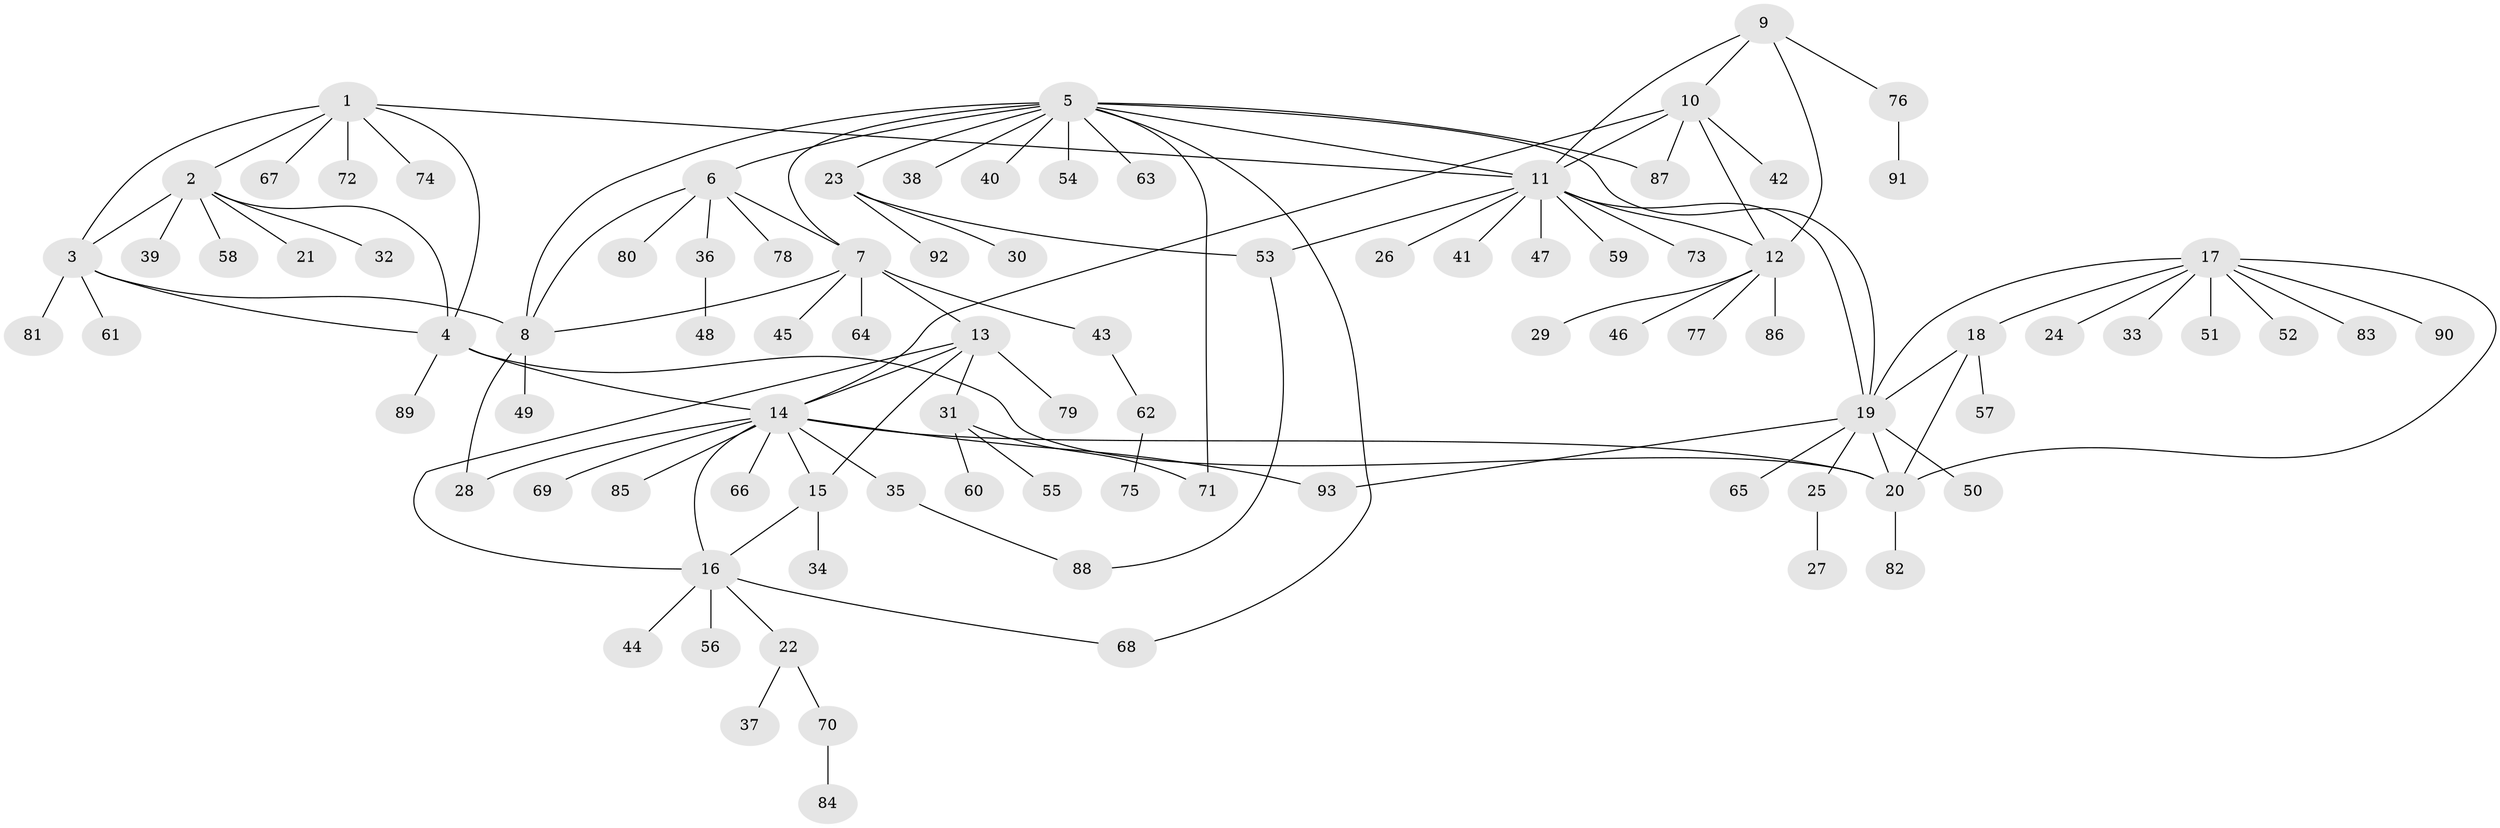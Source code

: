 // Generated by graph-tools (version 1.1) at 2025/11/02/27/25 16:11:29]
// undirected, 93 vertices, 120 edges
graph export_dot {
graph [start="1"]
  node [color=gray90,style=filled];
  1;
  2;
  3;
  4;
  5;
  6;
  7;
  8;
  9;
  10;
  11;
  12;
  13;
  14;
  15;
  16;
  17;
  18;
  19;
  20;
  21;
  22;
  23;
  24;
  25;
  26;
  27;
  28;
  29;
  30;
  31;
  32;
  33;
  34;
  35;
  36;
  37;
  38;
  39;
  40;
  41;
  42;
  43;
  44;
  45;
  46;
  47;
  48;
  49;
  50;
  51;
  52;
  53;
  54;
  55;
  56;
  57;
  58;
  59;
  60;
  61;
  62;
  63;
  64;
  65;
  66;
  67;
  68;
  69;
  70;
  71;
  72;
  73;
  74;
  75;
  76;
  77;
  78;
  79;
  80;
  81;
  82;
  83;
  84;
  85;
  86;
  87;
  88;
  89;
  90;
  91;
  92;
  93;
  1 -- 2;
  1 -- 3;
  1 -- 4;
  1 -- 11;
  1 -- 67;
  1 -- 72;
  1 -- 74;
  2 -- 3;
  2 -- 4;
  2 -- 21;
  2 -- 32;
  2 -- 39;
  2 -- 58;
  3 -- 4;
  3 -- 8;
  3 -- 61;
  3 -- 81;
  4 -- 14;
  4 -- 20;
  4 -- 89;
  5 -- 6;
  5 -- 7;
  5 -- 8;
  5 -- 11;
  5 -- 19;
  5 -- 23;
  5 -- 38;
  5 -- 40;
  5 -- 54;
  5 -- 63;
  5 -- 68;
  5 -- 71;
  5 -- 87;
  6 -- 7;
  6 -- 8;
  6 -- 36;
  6 -- 78;
  6 -- 80;
  7 -- 8;
  7 -- 13;
  7 -- 43;
  7 -- 45;
  7 -- 64;
  8 -- 28;
  8 -- 49;
  9 -- 10;
  9 -- 11;
  9 -- 12;
  9 -- 76;
  10 -- 11;
  10 -- 12;
  10 -- 14;
  10 -- 42;
  10 -- 87;
  11 -- 12;
  11 -- 19;
  11 -- 26;
  11 -- 41;
  11 -- 47;
  11 -- 53;
  11 -- 59;
  11 -- 73;
  12 -- 29;
  12 -- 46;
  12 -- 77;
  12 -- 86;
  13 -- 14;
  13 -- 15;
  13 -- 16;
  13 -- 31;
  13 -- 79;
  14 -- 15;
  14 -- 16;
  14 -- 20;
  14 -- 28;
  14 -- 35;
  14 -- 66;
  14 -- 69;
  14 -- 85;
  14 -- 93;
  15 -- 16;
  15 -- 34;
  16 -- 22;
  16 -- 44;
  16 -- 56;
  16 -- 68;
  17 -- 18;
  17 -- 19;
  17 -- 20;
  17 -- 24;
  17 -- 33;
  17 -- 51;
  17 -- 52;
  17 -- 83;
  17 -- 90;
  18 -- 19;
  18 -- 20;
  18 -- 57;
  19 -- 20;
  19 -- 25;
  19 -- 50;
  19 -- 65;
  19 -- 93;
  20 -- 82;
  22 -- 37;
  22 -- 70;
  23 -- 30;
  23 -- 53;
  23 -- 92;
  25 -- 27;
  31 -- 55;
  31 -- 60;
  31 -- 71;
  35 -- 88;
  36 -- 48;
  43 -- 62;
  53 -- 88;
  62 -- 75;
  70 -- 84;
  76 -- 91;
}
